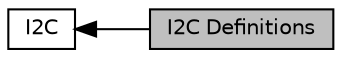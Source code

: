 digraph "I2C Definitions"
{
  edge [fontname="Helvetica",fontsize="10",labelfontname="Helvetica",labelfontsize="10"];
  node [fontname="Helvetica",fontsize="10",shape=record];
  rankdir=LR;
  Node0 [label="I2C Definitions",height=0.2,width=0.4,color="black", fillcolor="grey75", style="filled", fontcolor="black"];
  Node1 [label="I2C",height=0.2,width=0.4,color="black", fillcolor="white", style="filled",URL="$group___s_d___i2_c.html",tooltip="I2C communication with connected devices. "];
  Node1->Node0 [shape=plaintext, dir="back", style="solid"];
}
